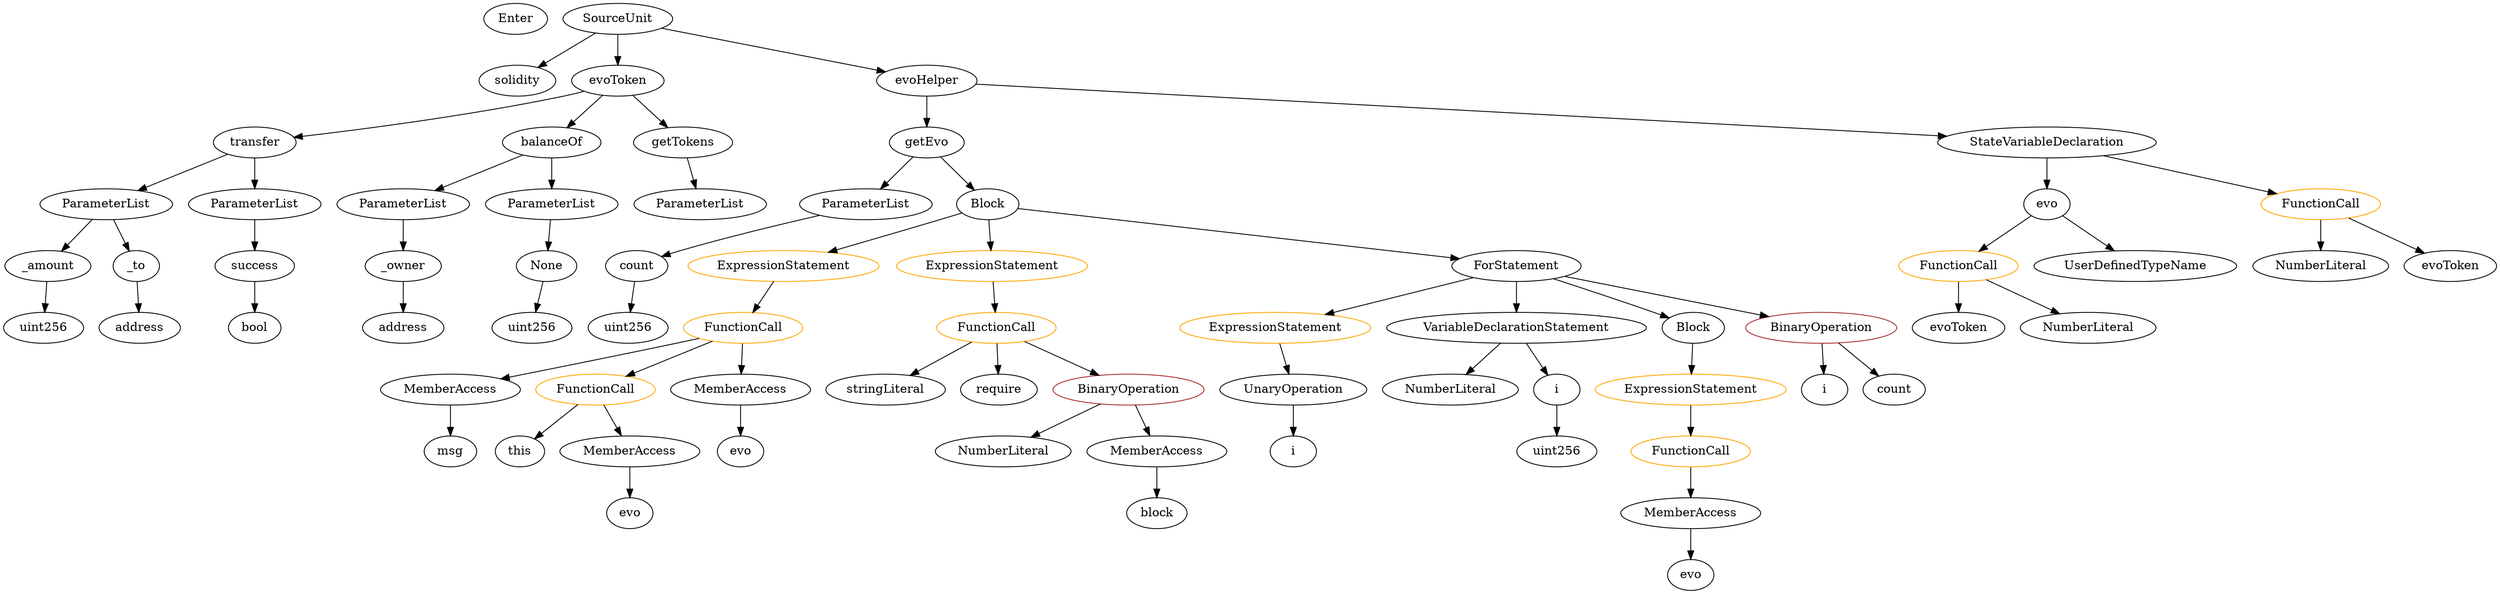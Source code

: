 strict digraph {
	graph [bb="0,0,2445.1,684"];
	node [label="\N"];
	Enter	[height=0.5,
		pos="495.08,666",
		width=0.83628];
	ElementaryTypeName_address_1	[color=black,
		height=0.5,
		label=address,
		pos="136.08,306",
		width=1.0996];
	Identifier_this	[color=black,
		height=0.5,
		label=this,
		pos="493.08,162",
		width=0.75];
	NumberLiteral_Unnamed_2	[color=black,
		height=0.5,
		label=NumberLiteral,
		pos="965.08,162",
		width=1.765];
	Identifier_i	[color=black,
		height=0.5,
		label=i,
		pos="1780.1,234",
		width=0.75];
	Identifier_evo	[color=black,
		height=0.5,
		label=evo,
		pos="1647.1,18",
		width=0.75];
	MemberAccess_Unnamed_3	[color=black,
		height=0.5,
		label=MemberAccess,
		pos="426.08,234",
		width=1.9174];
	Identifier_msg	[color=black,
		height=0.5,
		label=msg,
		pos="421.08,162",
		width=0.75];
	MemberAccess_Unnamed_3 -> Identifier_msg	[pos="e,422.3,180.1 424.84,215.7 424.32,208.41 423.7,199.73 423.12,191.54"];
	NumberLiteral_Unnamed_1	[color=black,
		height=0.5,
		label=NumberLiteral,
		pos="2267.1,378",
		width=1.765];
	stringLiteral_Unnamed	[color=black,
		height=0.5,
		label=stringLiteral,
		pos="859.08,234",
		width=1.5016];
	Identifier_evoToken	[color=black,
		height=0.5,
		label=evoToken,
		pos="1913.1,306",
		width=1.3353];
	FunctionDefinition_getEvo	[color=black,
		height=0.5,
		label=getEvo,
		pos="890.08,522",
		width=1.0165];
	ParameterList_Unnamed_5	[color=black,
		height=0.5,
		label=ParameterList,
		pos="830.08,450",
		width=1.7095];
	FunctionDefinition_getEvo -> ParameterList_Unnamed_5	[pos="e,844.48,467.8 876.47,505.12 869.16,496.59 859.98,485.89 851.72,476.25"];
	Block_Unnamed	[color=black,
		height=0.5,
		label=Block,
		pos="950.08,450",
		width=0.90558];
	FunctionDefinition_getEvo -> Block_Unnamed	[pos="e,936.52,466.82 903.69,505.12 911.21,496.34 920.71,485.26 929.15,475.42"];
	FunctionCall_Unnamed_5	[color=orange,
		height=0.5,
		label=FunctionCall,
		pos="573.08,234",
		width=1.6125];
	FunctionCall_Unnamed_5 -> Identifier_this	[pos="e,509.1,177.02 554.53,216.76 543.56,207.17 529.55,194.91 517.68,184.52"];
	MemberAccess_Unnamed_4	[color=black,
		height=0.5,
		label=MemberAccess,
		pos="607.08,162",
		width=1.9174];
	FunctionCall_Unnamed_5 -> MemberAccess_Unnamed_4	[pos="e,598.77,180.1 581.48,215.7 585.19,208.07 589.64,198.92 593.77,190.4"];
	Parameter_count	[color=black,
		height=0.5,
		label=count,
		pos="616.08,378",
		width=0.87786];
	ElementaryTypeName_uint256_2	[color=black,
		height=0.5,
		label=uint256,
		pos="609.08,306",
		width=1.0442];
	Parameter_count -> ElementaryTypeName_uint256_2	[pos="e,610.79,324.1 614.35,359.7 613.62,352.41 612.75,343.73 611.93,335.54"];
	ElementaryTypeName_bool	[color=black,
		height=0.5,
		label=bool,
		pos="249.08,306",
		width=0.76697];
	Identifier_count	[color=black,
		height=0.5,
		label=count,
		pos="1857.1,234",
		width=0.87786];
	SourceUnit_Unnamed	[color=black,
		height=0.5,
		label=SourceUnit,
		pos="596.08,666",
		width=1.46];
	PragmaDirective_solidity	[color=black,
		height=0.5,
		label=solidity,
		pos="492.08,594",
		width=1.0442];
	SourceUnit_Unnamed -> PragmaDirective_solidity	[pos="e,513.33,609.3 573,649.46 558.23,639.52 538.9,626.51 522.84,615.7"];
	ContractDefinition_evoToken	[color=black,
		height=0.5,
		label=evoToken,
		pos="596.08,594",
		width=1.3353];
	SourceUnit_Unnamed -> ContractDefinition_evoToken	[pos="e,596.08,612.1 596.08,647.7 596.08,640.41 596.08,631.73 596.08,623.54"];
	ContractDefinition_evoHelper	[color=black,
		height=0.5,
		label=evoHelper,
		pos="890.08,594",
		width=1.3491];
	SourceUnit_Unnamed -> ContractDefinition_evoHelper	[pos="e,850.02,604.54 638.52,654.9 691.59,642.26 782.36,620.65 839.14,607.13"];
	MemberAccess_Unnamed_1	[color=black,
		height=0.5,
		label=MemberAccess,
		pos="1647.1,90",
		width=1.9174];
	MemberAccess_Unnamed_1 -> Identifier_evo	[pos="e,1647.1,36.104 1647.1,71.697 1647.1,64.407 1647.1,55.726 1647.1,47.536"];
	NumberLiteral_Unnamed	[color=black,
		height=0.5,
		label=NumberLiteral,
		pos="2043.1,306",
		width=1.765];
	ParameterList_Unnamed_1	[color=black,
		height=0.5,
		label=ParameterList,
		pos="390.08,450",
		width=1.7095];
	Parameter__owner	[color=black,
		height=0.5,
		label=_owner,
		pos="390.08,378",
		width=1.0719];
	ParameterList_Unnamed_1 -> Parameter__owner	[pos="e,390.08,396.1 390.08,431.7 390.08,424.41 390.08,415.73 390.08,407.54"];
	FunctionCall_Unnamed_2	[color=orange,
		height=0.5,
		label=FunctionCall,
		pos="963.08,306",
		width=1.6125];
	FunctionCall_Unnamed_2 -> stringLiteral_Unnamed	[pos="e,882.23,250.58 939.48,289.12 925.29,279.56 907.02,267.27 891.49,256.81"];
	Identifier_require	[color=black,
		height=0.5,
		label=require,
		pos="967.08,234",
		width=1.0026];
	FunctionCall_Unnamed_2 -> Identifier_require	[pos="e,966.1,252.1 964.07,287.7 964.49,280.41 964.98,271.73 965.45,263.54"];
	BinaryOperation_Unnamed	[color=brown,
		height=0.5,
		label=BinaryOperation,
		pos="1093.1,234",
		width=1.9867];
	FunctionCall_Unnamed_2 -> BinaryOperation_Unnamed	[pos="e,1064,250.64 991.29,289.81 1009.6,279.95 1033.7,266.96 1053.9,256.1"];
	ElementaryTypeName_uint256_3	[color=black,
		height=0.5,
		label=uint256,
		pos="1514.1,162",
		width=1.0442];
	ExpressionStatement_Unnamed_1	[color=orange,
		height=0.5,
		label=ExpressionStatement,
		pos="1252.1,306",
		width=2.458];
	UnaryOperation_Unnamed	[color=black,
		height=0.5,
		label=UnaryOperation,
		pos="1253.1,234",
		width=1.9452];
	ExpressionStatement_Unnamed_1 -> UnaryOperation_Unnamed	[pos="e,1252.8,252.1 1252.3,287.7 1252.4,280.41 1252.6,271.73 1252.7,263.54"];
	Identifier_i_1	[color=black,
		height=0.5,
		label=i,
		pos="1253.1,162",
		width=0.75];
	MemberAccess_Unnamed	[color=black,
		height=0.5,
		label=MemberAccess,
		pos="1116.1,162",
		width=1.9174];
	Identifier_block	[color=black,
		height=0.5,
		label=block,
		pos="1116.1,90",
		width=0.87786];
	MemberAccess_Unnamed -> Identifier_block	[pos="e,1116.1,108.1 1116.1,143.7 1116.1,136.41 1116.1,127.73 1116.1,119.54"];
	Identifier_evo_1	[color=black,
		height=0.5,
		label=evo,
		pos="721.08,162",
		width=0.75];
	ParameterList_Unnamed_2	[color=black,
		height=0.5,
		label=ParameterList,
		pos="531.08,450",
		width=1.7095];
	Parameter_None	[color=black,
		height=0.5,
		label=None,
		pos="526.08,378",
		width=0.85014];
	ParameterList_Unnamed_2 -> Parameter_None	[pos="e,527.3,396.1 529.84,431.7 529.32,424.41 528.7,415.73 528.12,407.54"];
	FunctionDefinition_transfer	[color=black,
		height=0.5,
		label=transfer,
		pos="249.08,522",
		width=1.0719];
	ParameterList_Unnamed_3	[color=black,
		height=0.5,
		label=ParameterList,
		pos="108.08,450",
		width=1.7095];
	FunctionDefinition_transfer -> ParameterList_Unnamed_3	[pos="e,138.43,466.07 223.22,508.16 202.37,497.81 172.68,483.07 148.67,471.15"];
	ParameterList_Unnamed_4	[color=black,
		height=0.5,
		label=ParameterList,
		pos="249.08,450",
		width=1.7095];
	FunctionDefinition_transfer -> ParameterList_Unnamed_4	[pos="e,249.08,468.1 249.08,503.7 249.08,496.41 249.08,487.73 249.08,479.54"];
	VariableDeclaration_evo	[color=black,
		height=0.5,
		label=evo,
		pos="2000.1,450",
		width=0.75];
	FunctionCall_Unnamed	[color=orange,
		height=0.5,
		label=FunctionCall,
		pos="1913.1,378",
		width=1.6125];
	VariableDeclaration_evo -> FunctionCall_Unnamed	[pos="e,1933.2,395.16 1983.3,435.5 1971.6,426.05 1955.6,413.19 1941.8,402.12"];
	UserDefinedTypeName_Unnamed	[color=black,
		height=0.5,
		label=UserDefinedTypeName,
		pos="2087.1,378",
		width=2.7214];
	VariableDeclaration_evo -> UserDefinedTypeName_Unnamed	[pos="e,2066,395.92 2016.9,435.5 2028.2,426.34 2043.6,413.95 2057.1,403.12"];
	FunctionCall_Unnamed -> Identifier_evoToken	[pos="e,1913.1,324.1 1913.1,359.7 1913.1,352.41 1913.1,343.73 1913.1,335.54"];
	FunctionCall_Unnamed -> NumberLiteral_Unnamed	[pos="e,2014.5,322.4 1941.3,361.81 1959.8,351.84 1984.3,338.66 2004.6,327.72"];
	BinaryOperation_Unnamed -> NumberLiteral_Unnamed_2	[pos="e,993.13,178.34 1064,217.12 1046,207.27 1022.7,194.51 1003.2,183.85"];
	BinaryOperation_Unnamed -> MemberAccess_Unnamed	[pos="e,1110.5,180.1 1098.8,215.7 1101.2,208.24 1104.1,199.32 1106.9,190.97"];
	NumberLiteral_Unnamed_3	[color=black,
		height=0.5,
		label=NumberLiteral,
		pos="1405.1,234",
		width=1.765];
	UnaryOperation_Unnamed -> Identifier_i_1	[pos="e,1253.1,180.1 1253.1,215.7 1253.1,208.41 1253.1,199.73 1253.1,191.54"];
	ParameterList_Unnamed_5 -> Parameter_count	[pos="e,641.57,389.18 787.56,436.6 753.01,426.32 703.14,411.01 660.08,396 657.54,395.11 654.92,394.17 652.29,393.21"];
	Parameter__amount	[color=black,
		height=0.5,
		label=_amount,
		pos="43.08,378",
		width=1.1967];
	ElementaryTypeName_uint256_1	[color=black,
		height=0.5,
		label=uint256,
		pos="41.08,306",
		width=1.0442];
	Parameter__amount -> ElementaryTypeName_uint256_1	[pos="e,41.569,324.1 42.586,359.7 42.377,352.41 42.129,343.73 41.895,335.54"];
	FunctionCall_Unnamed_3	[color=orange,
		height=0.5,
		label=FunctionCall,
		pos="1647.1,162",
		width=1.6125];
	FunctionCall_Unnamed_3 -> MemberAccess_Unnamed_1	[pos="e,1647.1,108.1 1647.1,143.7 1647.1,136.41 1647.1,127.73 1647.1,119.54"];
	ExpressionStatement_Unnamed_3	[color=orange,
		height=0.5,
		label=ExpressionStatement,
		pos="757.08,378",
		width=2.458];
	FunctionCall_Unnamed_4	[color=orange,
		height=0.5,
		label=FunctionCall,
		pos="723.08,306",
		width=1.6125];
	ExpressionStatement_Unnamed_3 -> FunctionCall_Unnamed_4	[pos="e,731.39,324.1 748.68,359.7 744.97,352.07 740.52,342.92 736.39,334.4"];
	Identifier_evoToken_1	[color=black,
		height=0.5,
		label=evoToken,
		pos="2397.1,378",
		width=1.3353];
	ElementaryTypeName_address	[color=black,
		height=0.5,
		label=address,
		pos="390.08,306",
		width=1.0996];
	Parameter__owner -> ElementaryTypeName_address	[pos="e,390.08,324.1 390.08,359.7 390.08,352.41 390.08,343.73 390.08,335.54"];
	VariableDeclarationStatement_Unnamed	[color=black,
		height=0.5,
		label=VariableDeclarationStatement,
		pos="1478.1,306",
		width=3.3174];
	VariableDeclarationStatement_Unnamed -> NumberLiteral_Unnamed_3	[pos="e,1422.6,251.79 1460.4,288.05 1451.5,279.54 1440.6,269.07 1430.8,259.68"];
	VariableDeclaration_i	[color=black,
		height=0.5,
		label=i,
		pos="1514.1,234",
		width=0.75];
	VariableDeclarationStatement_Unnamed -> VariableDeclaration_i	[pos="e,1505.8,251.14 1487,287.7 1491.1,279.75 1496,270.16 1500.5,261.34"];
	VariableDeclaration_i -> ElementaryTypeName_uint256_3	[pos="e,1514.1,180.1 1514.1,215.7 1514.1,208.41 1514.1,199.73 1514.1,191.54"];
	ExpressionStatement_Unnamed	[color=orange,
		height=0.5,
		label=ExpressionStatement,
		pos="954.08,378",
		width=2.458];
	ExpressionStatement_Unnamed -> FunctionCall_Unnamed_2	[pos="e,960.88,324.1 956.3,359.7 957.25,352.32 958.38,343.52 959.45,335.25"];
	StateVariableDeclaration_Unnamed	[color=black,
		height=0.5,
		label=StateVariableDeclaration,
		pos="2000.1,522",
		width=2.8184];
	StateVariableDeclaration_Unnamed -> VariableDeclaration_evo	[pos="e,2000.1,468.1 2000.1,503.7 2000.1,496.41 2000.1,487.73 2000.1,479.54"];
	FunctionCall_Unnamed_1	[color=orange,
		height=0.5,
		label=FunctionCall,
		pos="2267.1,450",
		width=1.6125];
	StateVariableDeclaration_Unnamed -> FunctionCall_Unnamed_1	[pos="e,2223.7,462.37 2055.4,506.5 2101.5,494.4 2166.9,477.26 2212.8,465.23"];
	FunctionCall_Unnamed_4 -> MemberAccess_Unnamed_3	[pos="e,477.31,246.47 679.51,293.8 671.71,291.83 663.66,289.84 656.08,288 599.42,274.28 534.7,259.45 488.38,248.97"];
	FunctionCall_Unnamed_4 -> FunctionCall_Unnamed_5	[pos="e,604.38,249.61 692,290.5 669.65,280.07 639.26,265.89 614.8,254.47"];
	MemberAccess_Unnamed_2	[color=black,
		height=0.5,
		label=MemberAccess,
		pos="718.08,234",
		width=1.9174];
	FunctionCall_Unnamed_4 -> MemberAccess_Unnamed_2	[pos="e,719.3,252.1 721.84,287.7 721.32,280.41 720.7,271.73 720.12,263.54"];
	Parameter__to	[color=black,
		height=0.5,
		label=_to,
		pos="134.08,378",
		width=0.75];
	Parameter__to -> ElementaryTypeName_address_1	[pos="e,135.59,324.1 134.57,359.7 134.78,352.41 135.03,343.73 135.26,335.54"];
	Block_Unnamed_1	[color=black,
		height=0.5,
		label=Block,
		pos="1648.1,306",
		width=0.90558];
	ExpressionStatement_Unnamed_2	[color=orange,
		height=0.5,
		label=ExpressionStatement,
		pos="1647.1,234",
		width=2.458];
	Block_Unnamed_1 -> ExpressionStatement_Unnamed_2	[pos="e,1647.3,252.1 1647.8,287.7 1647.7,280.41 1647.6,271.73 1647.5,263.54"];
	ContractDefinition_evoToken -> FunctionDefinition_transfer	[pos="e,285.51,528.35 560.06,581.61 553.13,579.6 545.91,577.64 539.08,576 454.57,555.74 354.58,539.04 296.83,530.09"];
	FunctionDefinition_balanceOf	[color=black,
		height=0.5,
		label=balanceOf,
		pos="531.08,522",
		width=1.3491];
	ContractDefinition_evoToken -> FunctionDefinition_balanceOf	[pos="e,546.07,539.15 581,576.76 572.88,568.02 562.7,557.05 553.65,547.31"];
	FunctionDefinition_getTokens	[color=black,
		height=0.5,
		label=getTokens,
		pos="660.08,522",
		width=1.3769];
	ContractDefinition_evoToken -> FunctionDefinition_getTokens	[pos="e,645.32,539.15 610.92,576.76 618.84,568.11 628.74,557.27 637.58,547.6"];
	FunctionCall_Unnamed_1 -> NumberLiteral_Unnamed_1	[pos="e,2267.1,396.1 2267.1,431.7 2267.1,424.41 2267.1,415.73 2267.1,407.54"];
	FunctionCall_Unnamed_1 -> Identifier_evoToken_1	[pos="e,2370.7,393.21 2295.3,433.81 2314.5,423.49 2340,409.75 2360.7,398.6"];
	ParameterList_Unnamed_3 -> Parameter__amount	[pos="e,57.926,394.99 92.676,432.41 84.628,423.74 74.625,412.97 65.714,403.38"];
	ParameterList_Unnamed_3 -> Parameter__to	[pos="e,127.91,395.62 114.51,431.7 117.35,424.04 120.76,414.85 123.94,406.3"];
	FunctionDefinition_balanceOf -> ParameterList_Unnamed_1	[pos="e,420.18,465.94 502.89,507 482.12,496.69 453.58,482.52 430.4,471.02"];
	FunctionDefinition_balanceOf -> ParameterList_Unnamed_2	[pos="e,531.08,468.1 531.08,503.7 531.08,496.41 531.08,487.73 531.08,479.54"];
	ParameterList_Unnamed	[color=black,
		height=0.5,
		label=ParameterList,
		pos="672.08,450",
		width=1.7095];
	FunctionDefinition_getTokens -> ParameterList_Unnamed	[pos="e,669.15,468.1 663.05,503.7 664.31,496.32 665.82,487.52 667.24,479.25"];
	Parameter_success	[color=black,
		height=0.5,
		label=success,
		pos="249.08,378",
		width=1.1135];
	Parameter_success -> ElementaryTypeName_bool	[pos="e,249.08,324.1 249.08,359.7 249.08,352.41 249.08,343.73 249.08,335.54"];
	Identifier_evo_2	[color=black,
		height=0.5,
		label=evo,
		pos="607.08,90",
		width=0.75];
	ParameterList_Unnamed_4 -> Parameter_success	[pos="e,249.08,396.1 249.08,431.7 249.08,424.41 249.08,415.73 249.08,407.54"];
	ExpressionStatement_Unnamed_2 -> FunctionCall_Unnamed_3	[pos="e,1647.1,180.1 1647.1,215.7 1647.1,208.41 1647.1,199.73 1647.1,191.54"];
	Block_Unnamed -> ExpressionStatement_Unnamed_3	[pos="e,798.91,394.17 923.24,439.27 893.93,428.63 846.24,411.34 809.45,398"];
	Block_Unnamed -> ExpressionStatement_Unnamed	[pos="e,953.1,396.1 951.07,431.7 951.49,424.41 951.98,415.73 952.45,407.54"];
	ForStatement_Unnamed	[color=black,
		height=0.5,
		label=ForStatement,
		pos="1478.1,378",
		width=1.6818];
	Block_Unnamed -> ForStatement_Unnamed	[pos="e,1423.8,386.2 981.53,444.83 1065.8,433.66 1297.9,402.89 1412.4,387.7"];
	ContractDefinition_evoHelper -> FunctionDefinition_getEvo	[pos="e,890.08,540.1 890.08,575.7 890.08,568.41 890.08,559.73 890.08,551.54"];
	ContractDefinition_evoHelper -> StateVariableDeclaration_Unnamed	[pos="e,1905.7,528.95 937.78,589.99 1103.9,579.51 1660,544.45 1894.4,529.66"];
	BinaryOperation_Unnamed_1	[color=brown,
		height=0.5,
		label=BinaryOperation,
		pos="1775.1,306",
		width=1.9867];
	BinaryOperation_Unnamed_1 -> Identifier_i	[pos="e,1778.9,252.1 1776.3,287.7 1776.8,280.41 1777.5,271.73 1778,263.54"];
	BinaryOperation_Unnamed_1 -> Identifier_count	[pos="e,1840,249.57 1794.5,288.41 1805.5,279 1819.5,267.12 1831.4,256.94"];
	MemberAccess_Unnamed_2 -> Identifier_evo_1	[pos="e,720.35,180.1 718.82,215.7 719.13,208.41 719.51,199.73 719.86,191.54"];
	MemberAccess_Unnamed_4 -> Identifier_evo_2	[pos="e,607.08,108.1 607.08,143.7 607.08,136.41 607.08,127.73 607.08,119.54"];
	ElementaryTypeName_uint256	[color=black,
		height=0.5,
		label=uint256,
		pos="516.08,306",
		width=1.0442];
	Parameter_None -> ElementaryTypeName_uint256	[pos="e,518.52,324.1 523.61,359.7 522.55,352.32 521.3,343.52 520.12,335.25"];
	ForStatement_Unnamed -> ExpressionStatement_Unnamed_1	[pos="e,1299.3,321.64 1437.2,364.32 1401.7,353.34 1350,337.32 1310.2,325.01"];
	ForStatement_Unnamed -> VariableDeclarationStatement_Unnamed	[pos="e,1478.1,324.1 1478.1,359.7 1478.1,352.41 1478.1,343.73 1478.1,335.54"];
	ForStatement_Unnamed -> Block_Unnamed_1	[pos="e,1622.3,317.61 1512.5,362.83 1541.3,350.97 1582.3,334.08 1611.7,321.99"];
	ForStatement_Unnamed -> BinaryOperation_Unnamed_1	[pos="e,1724,319.03 1524.5,366.06 1575.3,354.09 1656.9,334.85 1713.1,321.6"];
}
